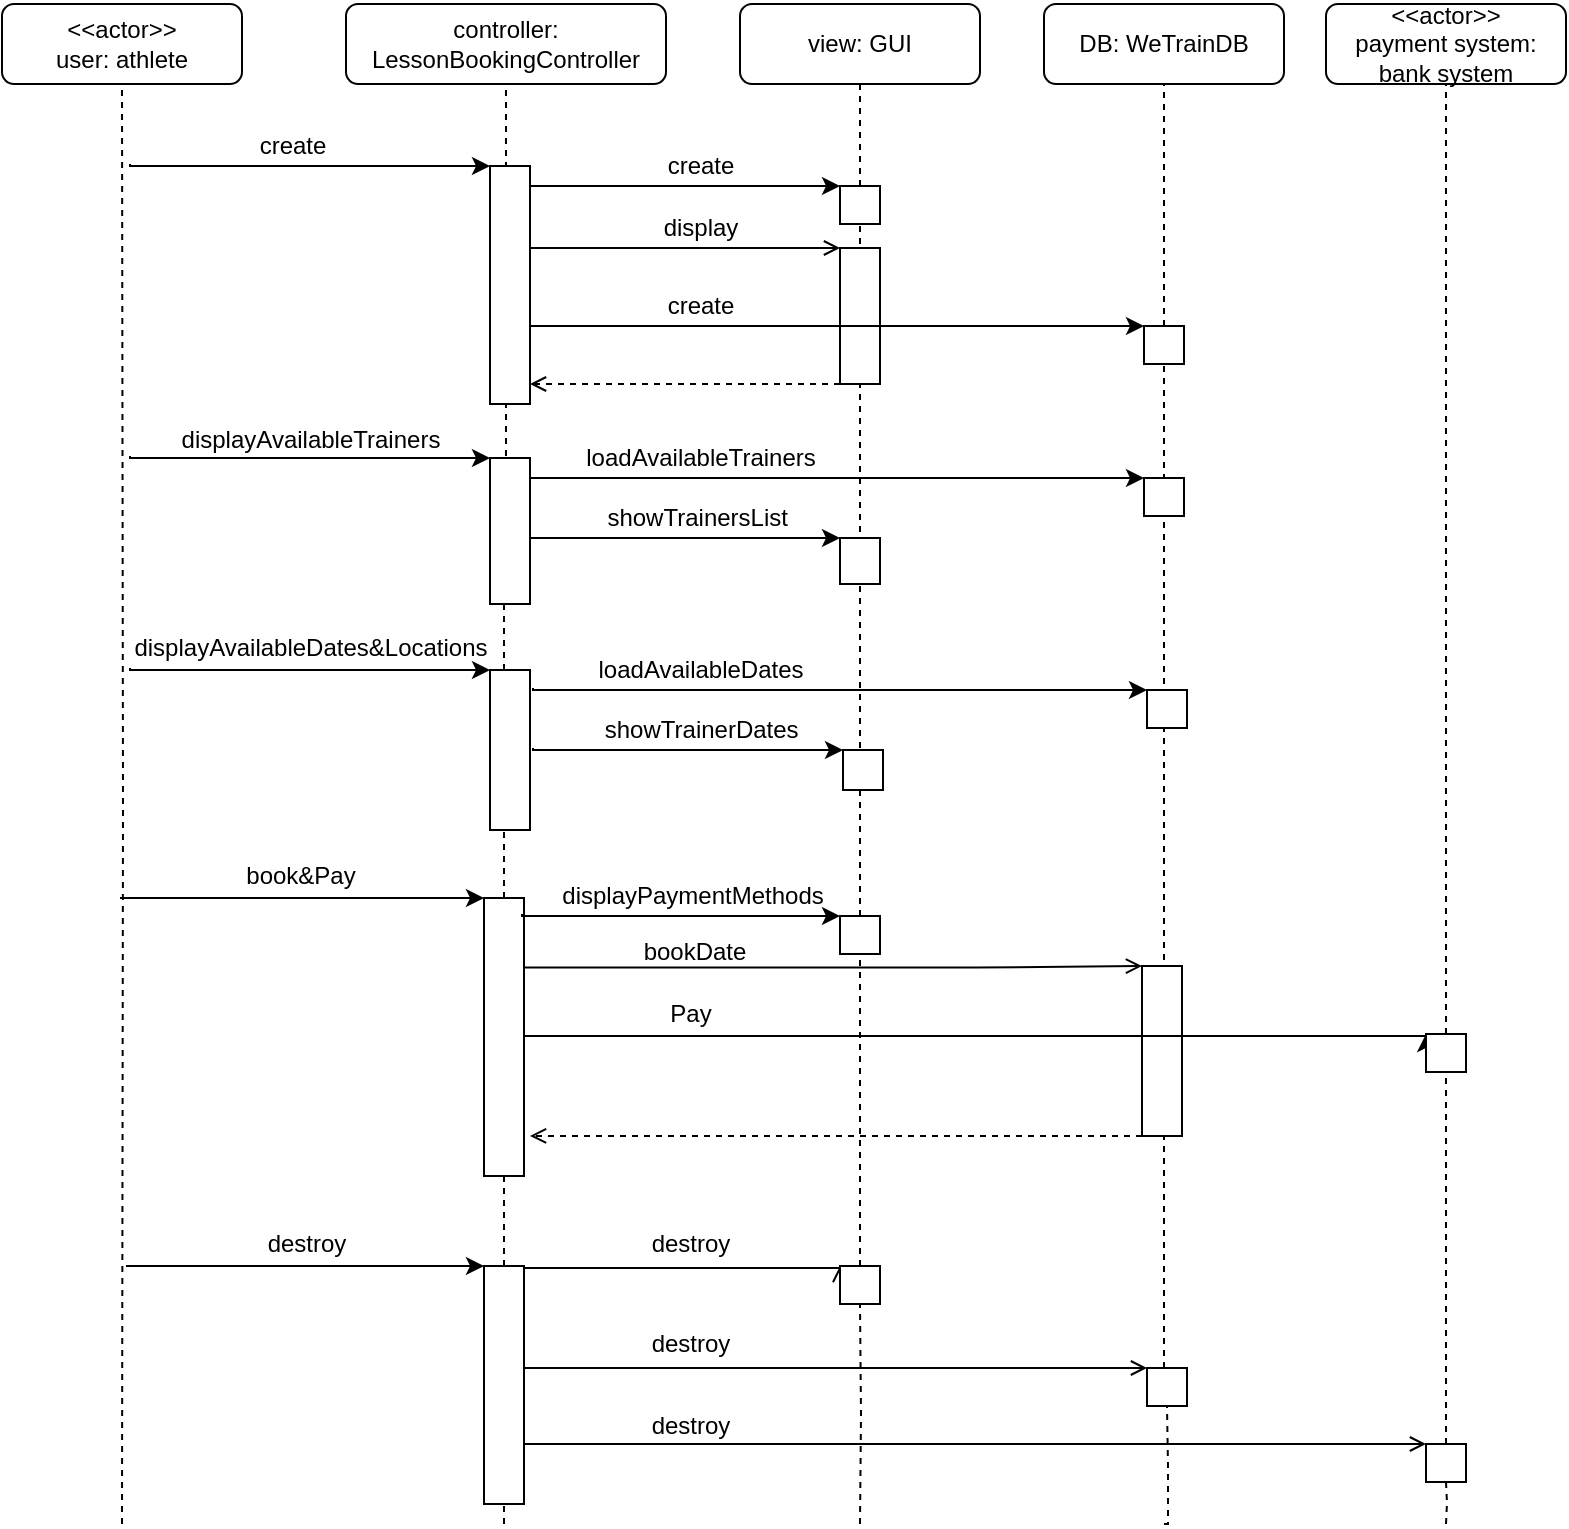 <mxfile version="15.4.0" type="device"><diagram id="8933UfHzjAzKX4I9wWrO" name="Pagina-1"><mxGraphModel dx="1024" dy="584" grid="1" gridSize="10" guides="1" tooltips="1" connect="1" arrows="1" fold="1" page="1" pageScale="1" pageWidth="827" pageHeight="1169" math="0" shadow="0"><root><mxCell id="0"/><mxCell id="1" parent="0"/><mxCell id="4rA0GOmqrqxiuNnikl1O-2" value="&amp;lt;&amp;lt;actor&amp;gt;&amp;gt;&lt;br&gt;user: athlete" style="rounded=1;whiteSpace=wrap;html=1;" parent="1" vertex="1"><mxGeometry x="16" y="40" width="120" height="40" as="geometry"/></mxCell><mxCell id="4rA0GOmqrqxiuNnikl1O-3" value="controller: LessonBookingController" style="rounded=1;whiteSpace=wrap;html=1;" parent="1" vertex="1"><mxGeometry x="188" y="40" width="160" height="40" as="geometry"/></mxCell><mxCell id="4rA0GOmqrqxiuNnikl1O-4" value="&amp;lt;&amp;lt;actor&amp;gt;&amp;gt;&lt;br&gt;payment system: bank system" style="rounded=1;whiteSpace=wrap;html=1;" parent="1" vertex="1"><mxGeometry x="678" y="40" width="120" height="40" as="geometry"/></mxCell><mxCell id="4rA0GOmqrqxiuNnikl1O-5" value="view: GUI" style="rounded=1;whiteSpace=wrap;html=1;" parent="1" vertex="1"><mxGeometry x="385" y="40" width="120" height="40" as="geometry"/></mxCell><mxCell id="4rA0GOmqrqxiuNnikl1O-7" value="" style="endArrow=none;dashed=1;html=1;rounded=0;edgeStyle=orthogonalEdgeStyle;entryX=0.5;entryY=1;entryDx=0;entryDy=0;startArrow=none;" parent="1" target="4rA0GOmqrqxiuNnikl1O-2" edge="1"><mxGeometry width="50" height="50" relative="1" as="geometry"><mxPoint x="76" y="800" as="sourcePoint"/><mxPoint x="75.5" y="90" as="targetPoint"/><Array as="points"/></mxGeometry></mxCell><mxCell id="4rA0GOmqrqxiuNnikl1O-8" value="" style="endArrow=none;dashed=1;html=1;rounded=0;edgeStyle=orthogonalEdgeStyle;entryX=0.5;entryY=1;entryDx=0;entryDy=0;startArrow=none;" parent="1" target="4rA0GOmqrqxiuNnikl1O-3" edge="1" source="NZ2KXml5l7nCxh469zII-40"><mxGeometry width="50" height="50" relative="1" as="geometry"><mxPoint x="267.5" y="670" as="sourcePoint"/><mxPoint x="268" y="80" as="targetPoint"/><Array as="points"/></mxGeometry></mxCell><mxCell id="4rA0GOmqrqxiuNnikl1O-10" value="" style="endArrow=none;dashed=1;html=1;rounded=0;edgeStyle=orthogonalEdgeStyle;entryX=0.5;entryY=1;entryDx=0;entryDy=0;startArrow=none;" parent="1" target="4rA0GOmqrqxiuNnikl1O-5" edge="1" source="NZ2KXml5l7nCxh469zII-8"><mxGeometry width="50" height="50" relative="1" as="geometry"><mxPoint x="445" y="670" as="sourcePoint"/><mxPoint x="445.5" y="100" as="targetPoint"/><Array as="points"/></mxGeometry></mxCell><mxCell id="4rA0GOmqrqxiuNnikl1O-11" value="" style="endArrow=none;dashed=1;html=1;rounded=0;edgeStyle=orthogonalEdgeStyle;entryX=0.5;entryY=1;entryDx=0;entryDy=0;startArrow=none;" parent="1" target="4rA0GOmqrqxiuNnikl1O-4" edge="1" source="NZ2KXml5l7nCxh469zII-54"><mxGeometry width="50" height="50" relative="1" as="geometry"><mxPoint x="738" y="680" as="sourcePoint"/><mxPoint x="733.5" y="90" as="targetPoint"/><Array as="points"/></mxGeometry></mxCell><mxCell id="NZ2KXml5l7nCxh469zII-1" value="DB: WeTrainDB" style="rounded=1;whiteSpace=wrap;html=1;" vertex="1" parent="1"><mxGeometry x="537" y="40" width="120" height="40" as="geometry"/></mxCell><mxCell id="NZ2KXml5l7nCxh469zII-2" value="" style="endArrow=none;dashed=1;html=1;rounded=0;edgeStyle=orthogonalEdgeStyle;entryX=0.5;entryY=1;entryDx=0;entryDy=0;startArrow=none;" edge="1" parent="1" source="NZ2KXml5l7nCxh469zII-15" target="NZ2KXml5l7nCxh469zII-1"><mxGeometry width="50" height="50" relative="1" as="geometry"><mxPoint x="596.5" y="680" as="sourcePoint"/><mxPoint x="596.5" y="90" as="targetPoint"/><Array as="points"/></mxGeometry></mxCell><mxCell id="NZ2KXml5l7nCxh469zII-3" value="" style="endArrow=classic;html=1;rounded=0;edgeStyle=orthogonalEdgeStyle;entryX=0;entryY=0;entryDx=0;entryDy=0;" edge="1" parent="1" target="NZ2KXml5l7nCxh469zII-4"><mxGeometry width="50" height="50" relative="1" as="geometry"><mxPoint x="80" y="121" as="sourcePoint"/><mxPoint x="250" y="120" as="targetPoint"/><Array as="points"><mxPoint x="80" y="120"/><mxPoint x="80" y="121"/></Array></mxGeometry></mxCell><mxCell id="NZ2KXml5l7nCxh469zII-4" value="" style="rounded=0;whiteSpace=wrap;html=1;" vertex="1" parent="1"><mxGeometry x="260" y="121" width="20" height="119" as="geometry"/></mxCell><mxCell id="NZ2KXml5l7nCxh469zII-5" value="create" style="text;html=1;align=center;verticalAlign=middle;resizable=0;points=[];autosize=1;strokeColor=none;fillColor=none;" vertex="1" parent="1"><mxGeometry x="136" y="101" width="50" height="20" as="geometry"/></mxCell><mxCell id="NZ2KXml5l7nCxh469zII-6" value="" style="endArrow=classic;html=1;rounded=0;edgeStyle=orthogonalEdgeStyle;entryX=0;entryY=0;entryDx=0;entryDy=0;" edge="1" parent="1" target="NZ2KXml5l7nCxh469zII-8"><mxGeometry width="50" height="50" relative="1" as="geometry"><mxPoint x="280" y="130" as="sourcePoint"/><mxPoint x="430" y="131" as="targetPoint"/><Array as="points"><mxPoint x="280" y="131"/></Array></mxGeometry></mxCell><mxCell id="NZ2KXml5l7nCxh469zII-7" value="create" style="text;html=1;align=center;verticalAlign=middle;resizable=0;points=[];autosize=1;strokeColor=none;fillColor=none;" vertex="1" parent="1"><mxGeometry x="340" y="111" width="50" height="20" as="geometry"/></mxCell><mxCell id="NZ2KXml5l7nCxh469zII-8" value="" style="rounded=0;whiteSpace=wrap;html=1;" vertex="1" parent="1"><mxGeometry x="435" y="131" width="20" height="19" as="geometry"/></mxCell><mxCell id="NZ2KXml5l7nCxh469zII-9" value="" style="endArrow=none;dashed=1;html=1;rounded=0;edgeStyle=orthogonalEdgeStyle;entryX=0.5;entryY=1;entryDx=0;entryDy=0;startArrow=none;" edge="1" parent="1" source="NZ2KXml5l7nCxh469zII-44" target="NZ2KXml5l7nCxh469zII-8"><mxGeometry width="50" height="50" relative="1" as="geometry"><mxPoint x="445" y="670" as="sourcePoint"/><mxPoint x="445" y="80" as="targetPoint"/><Array as="points"/></mxGeometry></mxCell><mxCell id="NZ2KXml5l7nCxh469zII-10" value="" style="endArrow=open;html=1;rounded=0;edgeStyle=orthogonalEdgeStyle;entryX=0;entryY=0;entryDx=0;entryDy=0;endFill=0;" edge="1" parent="1" target="NZ2KXml5l7nCxh469zII-12"><mxGeometry width="50" height="50" relative="1" as="geometry"><mxPoint x="280" y="161" as="sourcePoint"/><mxPoint x="430" y="162" as="targetPoint"/><Array as="points"><mxPoint x="280" y="162"/></Array></mxGeometry></mxCell><mxCell id="NZ2KXml5l7nCxh469zII-11" value="display" style="text;html=1;align=center;verticalAlign=middle;resizable=0;points=[];autosize=1;strokeColor=none;fillColor=none;" vertex="1" parent="1"><mxGeometry x="340" y="142" width="50" height="20" as="geometry"/></mxCell><mxCell id="NZ2KXml5l7nCxh469zII-36" style="edgeStyle=orthogonalEdgeStyle;rounded=0;orthogonalLoop=1;jettySize=auto;html=1;exitX=0;exitY=1;exitDx=0;exitDy=0;endArrow=open;endFill=0;dashed=1;" edge="1" parent="1" source="NZ2KXml5l7nCxh469zII-12"><mxGeometry relative="1" as="geometry"><mxPoint x="280" y="230" as="targetPoint"/><Array as="points"><mxPoint x="360" y="230"/><mxPoint x="360" y="230"/></Array></mxGeometry></mxCell><mxCell id="NZ2KXml5l7nCxh469zII-12" value="" style="rounded=0;whiteSpace=wrap;html=1;" vertex="1" parent="1"><mxGeometry x="435" y="162" width="20" height="68" as="geometry"/></mxCell><mxCell id="NZ2KXml5l7nCxh469zII-13" value="" style="endArrow=classic;html=1;rounded=0;edgeStyle=orthogonalEdgeStyle;entryX=0;entryY=0;entryDx=0;entryDy=0;" edge="1" parent="1" target="NZ2KXml5l7nCxh469zII-15"><mxGeometry width="50" height="50" relative="1" as="geometry"><mxPoint x="280" y="200" as="sourcePoint"/><mxPoint x="580" y="201" as="targetPoint"/><Array as="points"><mxPoint x="280" y="201"/></Array></mxGeometry></mxCell><mxCell id="NZ2KXml5l7nCxh469zII-14" value="create" style="text;html=1;align=center;verticalAlign=middle;resizable=0;points=[];autosize=1;strokeColor=none;fillColor=none;" vertex="1" parent="1"><mxGeometry x="340" y="181" width="50" height="20" as="geometry"/></mxCell><mxCell id="NZ2KXml5l7nCxh469zII-15" value="" style="rounded=0;whiteSpace=wrap;html=1;" vertex="1" parent="1"><mxGeometry x="587" y="201" width="20" height="19" as="geometry"/></mxCell><mxCell id="NZ2KXml5l7nCxh469zII-16" value="" style="endArrow=none;dashed=1;html=1;rounded=0;edgeStyle=orthogonalEdgeStyle;entryX=0.5;entryY=1;entryDx=0;entryDy=0;startArrow=none;" edge="1" parent="1" source="NZ2KXml5l7nCxh469zII-68" target="NZ2KXml5l7nCxh469zII-15"><mxGeometry width="50" height="50" relative="1" as="geometry"><mxPoint x="597" y="800" as="sourcePoint"/><mxPoint x="597" y="80" as="targetPoint"/><Array as="points"><mxPoint x="597" y="480"/><mxPoint x="597" y="480"/></Array></mxGeometry></mxCell><mxCell id="NZ2KXml5l7nCxh469zII-17" value="" style="endArrow=classic;html=1;rounded=0;edgeStyle=orthogonalEdgeStyle;entryX=0;entryY=0;entryDx=0;entryDy=0;" edge="1" parent="1"><mxGeometry width="50" height="50" relative="1" as="geometry"><mxPoint x="80" y="267" as="sourcePoint"/><mxPoint x="260" y="267" as="targetPoint"/><Array as="points"><mxPoint x="80" y="266"/><mxPoint x="80" y="267"/></Array></mxGeometry></mxCell><mxCell id="NZ2KXml5l7nCxh469zII-18" value="displayAvailableTrainers" style="text;html=1;align=center;verticalAlign=middle;resizable=0;points=[];autosize=1;strokeColor=none;fillColor=none;" vertex="1" parent="1"><mxGeometry x="95" y="248" width="150" height="20" as="geometry"/></mxCell><mxCell id="NZ2KXml5l7nCxh469zII-19" value="" style="rounded=0;whiteSpace=wrap;html=1;" vertex="1" parent="1"><mxGeometry x="260" y="267" width="20" height="73" as="geometry"/></mxCell><mxCell id="NZ2KXml5l7nCxh469zII-20" value="" style="endArrow=classic;html=1;rounded=0;edgeStyle=orthogonalEdgeStyle;entryX=0;entryY=0;entryDx=0;entryDy=0;" edge="1" parent="1" target="NZ2KXml5l7nCxh469zII-22"><mxGeometry width="50" height="50" relative="1" as="geometry"><mxPoint x="280" y="276" as="sourcePoint"/><mxPoint x="580" y="277" as="targetPoint"/><Array as="points"><mxPoint x="280" y="277"/></Array></mxGeometry></mxCell><mxCell id="NZ2KXml5l7nCxh469zII-21" value="loadAvailableTrainers" style="text;html=1;align=center;verticalAlign=middle;resizable=0;points=[];autosize=1;strokeColor=none;fillColor=none;" vertex="1" parent="1"><mxGeometry x="300" y="257" width="130" height="20" as="geometry"/></mxCell><mxCell id="NZ2KXml5l7nCxh469zII-22" value="" style="rounded=0;whiteSpace=wrap;html=1;" vertex="1" parent="1"><mxGeometry x="587" y="277" width="20" height="19" as="geometry"/></mxCell><mxCell id="NZ2KXml5l7nCxh469zII-23" value="" style="endArrow=classic;html=1;rounded=0;edgeStyle=orthogonalEdgeStyle;entryX=0;entryY=0;entryDx=0;entryDy=0;endFill=1;" edge="1" parent="1" target="NZ2KXml5l7nCxh469zII-25"><mxGeometry width="50" height="50" relative="1" as="geometry"><mxPoint x="280" y="306" as="sourcePoint"/><mxPoint x="430" y="307" as="targetPoint"/><Array as="points"><mxPoint x="280" y="307"/></Array></mxGeometry></mxCell><mxCell id="NZ2KXml5l7nCxh469zII-24" value="showTrainersList&amp;nbsp;" style="text;html=1;align=center;verticalAlign=middle;resizable=0;points=[];autosize=1;strokeColor=none;fillColor=none;" vertex="1" parent="1"><mxGeometry x="310" y="287" width="110" height="20" as="geometry"/></mxCell><mxCell id="NZ2KXml5l7nCxh469zII-25" value="" style="rounded=0;whiteSpace=wrap;html=1;" vertex="1" parent="1"><mxGeometry x="435" y="307" width="20" height="23" as="geometry"/></mxCell><mxCell id="NZ2KXml5l7nCxh469zII-26" value="" style="endArrow=classic;html=1;rounded=0;edgeStyle=orthogonalEdgeStyle;entryX=0;entryY=0;entryDx=0;entryDy=0;" edge="1" parent="1" target="NZ2KXml5l7nCxh469zII-28"><mxGeometry width="50" height="50" relative="1" as="geometry"><mxPoint x="80" y="373" as="sourcePoint"/><mxPoint x="260" y="373" as="targetPoint"/><Array as="points"><mxPoint x="80" y="372"/><mxPoint x="80" y="373"/></Array></mxGeometry></mxCell><mxCell id="NZ2KXml5l7nCxh469zII-27" value="displayAvailableDates&amp;amp;Locations" style="text;html=1;align=center;verticalAlign=middle;resizable=0;points=[];autosize=1;strokeColor=none;fillColor=none;" vertex="1" parent="1"><mxGeometry x="75" y="352" width="190" height="20" as="geometry"/></mxCell><mxCell id="NZ2KXml5l7nCxh469zII-28" value="" style="rounded=0;whiteSpace=wrap;html=1;" vertex="1" parent="1"><mxGeometry x="260" y="373" width="20" height="80" as="geometry"/></mxCell><mxCell id="NZ2KXml5l7nCxh469zII-29" value="" style="endArrow=classic;html=1;rounded=0;edgeStyle=orthogonalEdgeStyle;entryX=0;entryY=0;entryDx=0;entryDy=0;" edge="1" parent="1" target="NZ2KXml5l7nCxh469zII-31"><mxGeometry width="50" height="50" relative="1" as="geometry"><mxPoint x="281.5" y="382" as="sourcePoint"/><mxPoint x="581.5" y="383" as="targetPoint"/><Array as="points"><mxPoint x="281.5" y="383"/></Array></mxGeometry></mxCell><mxCell id="NZ2KXml5l7nCxh469zII-30" value="loadAvailableDates" style="text;html=1;align=center;verticalAlign=middle;resizable=0;points=[];autosize=1;strokeColor=none;fillColor=none;" vertex="1" parent="1"><mxGeometry x="305" y="363" width="120" height="20" as="geometry"/></mxCell><mxCell id="NZ2KXml5l7nCxh469zII-31" value="" style="rounded=0;whiteSpace=wrap;html=1;" vertex="1" parent="1"><mxGeometry x="588.5" y="383" width="20" height="19" as="geometry"/></mxCell><mxCell id="NZ2KXml5l7nCxh469zII-32" value="" style="endArrow=classic;html=1;rounded=0;edgeStyle=orthogonalEdgeStyle;entryX=0;entryY=0;entryDx=0;entryDy=0;endFill=1;" edge="1" parent="1" target="NZ2KXml5l7nCxh469zII-34"><mxGeometry width="50" height="50" relative="1" as="geometry"><mxPoint x="281.5" y="412" as="sourcePoint"/><mxPoint x="431.5" y="413" as="targetPoint"/><Array as="points"><mxPoint x="281.5" y="413"/></Array></mxGeometry></mxCell><mxCell id="NZ2KXml5l7nCxh469zII-33" value="showTrainerDates&amp;nbsp;" style="text;html=1;align=center;verticalAlign=middle;resizable=0;points=[];autosize=1;strokeColor=none;fillColor=none;" vertex="1" parent="1"><mxGeometry x="306.5" y="393" width="120" height="20" as="geometry"/></mxCell><mxCell id="NZ2KXml5l7nCxh469zII-34" value="" style="rounded=0;whiteSpace=wrap;html=1;" vertex="1" parent="1"><mxGeometry x="436.5" y="413" width="20" height="20" as="geometry"/></mxCell><mxCell id="NZ2KXml5l7nCxh469zII-38" value="" style="endArrow=classic;html=1;rounded=0;edgeStyle=orthogonalEdgeStyle;entryX=0;entryY=0;entryDx=0;entryDy=0;" edge="1" parent="1" target="NZ2KXml5l7nCxh469zII-40"><mxGeometry width="50" height="50" relative="1" as="geometry"><mxPoint x="75" y="487" as="sourcePoint"/><mxPoint x="255" y="487" as="targetPoint"/><Array as="points"><mxPoint x="240" y="487"/><mxPoint x="240" y="487"/></Array></mxGeometry></mxCell><mxCell id="NZ2KXml5l7nCxh469zII-39" value="book&amp;amp;Pay" style="text;html=1;align=center;verticalAlign=middle;resizable=0;points=[];autosize=1;strokeColor=none;fillColor=none;" vertex="1" parent="1"><mxGeometry x="130" y="466" width="70" height="20" as="geometry"/></mxCell><mxCell id="NZ2KXml5l7nCxh469zII-46" style="edgeStyle=orthogonalEdgeStyle;rounded=0;orthogonalLoop=1;jettySize=auto;html=1;exitX=1;exitY=0.25;exitDx=0;exitDy=0;endArrow=open;endFill=0;entryX=0;entryY=0;entryDx=0;entryDy=0;" edge="1" parent="1" source="NZ2KXml5l7nCxh469zII-40" target="NZ2KXml5l7nCxh469zII-47"><mxGeometry relative="1" as="geometry"><mxPoint x="730" y="522" as="targetPoint"/><Array as="points"><mxPoint x="503" y="522"/></Array></mxGeometry></mxCell><mxCell id="NZ2KXml5l7nCxh469zII-40" value="" style="rounded=0;whiteSpace=wrap;html=1;" vertex="1" parent="1"><mxGeometry x="257" y="487" width="20" height="139" as="geometry"/></mxCell><mxCell id="NZ2KXml5l7nCxh469zII-41" value="" style="endArrow=none;dashed=1;html=1;rounded=0;edgeStyle=orthogonalEdgeStyle;entryX=0.5;entryY=1;entryDx=0;entryDy=0;startArrow=none;" edge="1" parent="1" source="NZ2KXml5l7nCxh469zII-61" target="NZ2KXml5l7nCxh469zII-40"><mxGeometry width="50" height="50" relative="1" as="geometry"><mxPoint x="267" y="800" as="sourcePoint"/><mxPoint x="268" y="80" as="targetPoint"/><Array as="points"/></mxGeometry></mxCell><mxCell id="NZ2KXml5l7nCxh469zII-42" value="" style="endArrow=classic;html=1;rounded=0;edgeStyle=orthogonalEdgeStyle;entryX=0;entryY=0;entryDx=0;entryDy=0;" edge="1" parent="1" target="NZ2KXml5l7nCxh469zII-44"><mxGeometry width="50" height="50" relative="1" as="geometry"><mxPoint x="276" y="495" as="sourcePoint"/><mxPoint x="431" y="496" as="targetPoint"/><Array as="points"><mxPoint x="276" y="496"/></Array></mxGeometry></mxCell><mxCell id="NZ2KXml5l7nCxh469zII-43" value="displayPaymentMethods" style="text;html=1;align=center;verticalAlign=middle;resizable=0;points=[];autosize=1;strokeColor=none;fillColor=none;" vertex="1" parent="1"><mxGeometry x="286" y="476" width="150" height="20" as="geometry"/></mxCell><mxCell id="NZ2KXml5l7nCxh469zII-44" value="" style="rounded=0;whiteSpace=wrap;html=1;" vertex="1" parent="1"><mxGeometry x="435" y="496" width="20" height="19" as="geometry"/></mxCell><mxCell id="NZ2KXml5l7nCxh469zII-45" value="" style="endArrow=none;dashed=1;html=1;rounded=0;edgeStyle=orthogonalEdgeStyle;entryX=0.5;entryY=1;entryDx=0;entryDy=0;startArrow=none;" edge="1" parent="1" source="NZ2KXml5l7nCxh469zII-64" target="NZ2KXml5l7nCxh469zII-44"><mxGeometry width="50" height="50" relative="1" as="geometry"><mxPoint x="445" y="800" as="sourcePoint"/><mxPoint x="445" y="150" as="targetPoint"/><Array as="points"/></mxGeometry></mxCell><mxCell id="NZ2KXml5l7nCxh469zII-47" value="" style="rounded=0;whiteSpace=wrap;html=1;" vertex="1" parent="1"><mxGeometry x="586" y="521" width="20" height="85" as="geometry"/></mxCell><mxCell id="NZ2KXml5l7nCxh469zII-50" value="bookDate" style="text;html=1;align=center;verticalAlign=middle;resizable=0;points=[];autosize=1;strokeColor=none;fillColor=none;" vertex="1" parent="1"><mxGeometry x="327" y="504" width="70" height="20" as="geometry"/></mxCell><mxCell id="NZ2KXml5l7nCxh469zII-53" value="" style="endArrow=classic;html=1;rounded=0;edgeStyle=orthogonalEdgeStyle;entryX=0;entryY=0;entryDx=0;entryDy=0;" edge="1" parent="1" target="NZ2KXml5l7nCxh469zII-54"><mxGeometry width="50" height="50" relative="1" as="geometry"><mxPoint x="277" y="556" as="sourcePoint"/><mxPoint x="720" y="557" as="targetPoint"/><Array as="points"><mxPoint x="728" y="556"/></Array></mxGeometry></mxCell><mxCell id="NZ2KXml5l7nCxh469zII-54" value="" style="rounded=0;whiteSpace=wrap;html=1;" vertex="1" parent="1"><mxGeometry x="728" y="555" width="20" height="19" as="geometry"/></mxCell><mxCell id="NZ2KXml5l7nCxh469zII-55" value="" style="endArrow=none;dashed=1;html=1;rounded=0;edgeStyle=orthogonalEdgeStyle;entryX=0.5;entryY=1;entryDx=0;entryDy=0;startArrow=none;" edge="1" parent="1" source="NZ2KXml5l7nCxh469zII-73" target="NZ2KXml5l7nCxh469zII-54"><mxGeometry width="50" height="50" relative="1" as="geometry"><mxPoint x="738" y="800" as="sourcePoint"/><mxPoint x="738" y="80" as="targetPoint"/><Array as="points"/></mxGeometry></mxCell><mxCell id="NZ2KXml5l7nCxh469zII-57" value="Pay" style="text;html=1;align=center;verticalAlign=middle;resizable=0;points=[];autosize=1;strokeColor=none;fillColor=none;" vertex="1" parent="1"><mxGeometry x="340" y="535" width="40" height="20" as="geometry"/></mxCell><mxCell id="NZ2KXml5l7nCxh469zII-58" style="edgeStyle=orthogonalEdgeStyle;rounded=0;orthogonalLoop=1;jettySize=auto;html=1;exitX=0;exitY=1;exitDx=0;exitDy=0;endArrow=open;endFill=0;dashed=1;entryX=1.15;entryY=0.856;entryDx=0;entryDy=0;entryPerimeter=0;" edge="1" parent="1" source="NZ2KXml5l7nCxh469zII-47" target="NZ2KXml5l7nCxh469zII-40"><mxGeometry relative="1" as="geometry"><mxPoint x="430" y="606" as="targetPoint"/><mxPoint x="585" y="606" as="sourcePoint"/><Array as="points"><mxPoint x="530" y="606"/><mxPoint x="530" y="606"/></Array></mxGeometry></mxCell><mxCell id="NZ2KXml5l7nCxh469zII-59" value="" style="endArrow=classic;html=1;rounded=0;edgeStyle=orthogonalEdgeStyle;entryX=0;entryY=0;entryDx=0;entryDy=0;" edge="1" parent="1" target="NZ2KXml5l7nCxh469zII-61"><mxGeometry width="50" height="50" relative="1" as="geometry"><mxPoint x="78" y="671" as="sourcePoint"/><mxPoint x="260" y="671" as="targetPoint"/><Array as="points"><mxPoint x="243" y="671"/></Array></mxGeometry></mxCell><mxCell id="NZ2KXml5l7nCxh469zII-60" value="destroy" style="text;html=1;align=center;verticalAlign=middle;resizable=0;points=[];autosize=1;strokeColor=none;fillColor=none;" vertex="1" parent="1"><mxGeometry x="143" y="650" width="50" height="20" as="geometry"/></mxCell><mxCell id="NZ2KXml5l7nCxh469zII-61" value="" style="rounded=0;whiteSpace=wrap;html=1;" vertex="1" parent="1"><mxGeometry x="257" y="671" width="20" height="119" as="geometry"/></mxCell><mxCell id="NZ2KXml5l7nCxh469zII-62" value="" style="endArrow=none;dashed=1;html=1;rounded=0;edgeStyle=orthogonalEdgeStyle;entryX=0.5;entryY=1;entryDx=0;entryDy=0;" edge="1" parent="1" target="NZ2KXml5l7nCxh469zII-61"><mxGeometry width="50" height="50" relative="1" as="geometry"><mxPoint x="267" y="800" as="sourcePoint"/><mxPoint x="267" y="610" as="targetPoint"/><Array as="points"/></mxGeometry></mxCell><mxCell id="NZ2KXml5l7nCxh469zII-63" value="" style="endArrow=open;html=1;rounded=0;edgeStyle=orthogonalEdgeStyle;entryX=0;entryY=0;entryDx=0;entryDy=0;endFill=0;" edge="1" parent="1" target="NZ2KXml5l7nCxh469zII-64"><mxGeometry width="50" height="50" relative="1" as="geometry"><mxPoint x="277" y="671" as="sourcePoint"/><mxPoint x="432" y="672" as="targetPoint"/><Array as="points"><mxPoint x="277" y="672"/><mxPoint x="435" y="672"/></Array></mxGeometry></mxCell><mxCell id="NZ2KXml5l7nCxh469zII-64" value="" style="rounded=0;whiteSpace=wrap;html=1;" vertex="1" parent="1"><mxGeometry x="435" y="671" width="20" height="19" as="geometry"/></mxCell><mxCell id="NZ2KXml5l7nCxh469zII-65" value="" style="endArrow=none;dashed=1;html=1;rounded=0;edgeStyle=orthogonalEdgeStyle;entryX=0.5;entryY=1;entryDx=0;entryDy=0;" edge="1" parent="1" target="NZ2KXml5l7nCxh469zII-64"><mxGeometry width="50" height="50" relative="1" as="geometry"><mxPoint x="445" y="800" as="sourcePoint"/><mxPoint x="445" y="499" as="targetPoint"/><Array as="points"/></mxGeometry></mxCell><mxCell id="NZ2KXml5l7nCxh469zII-66" value="destroy" style="text;html=1;align=center;verticalAlign=middle;resizable=0;points=[];autosize=1;strokeColor=none;fillColor=none;" vertex="1" parent="1"><mxGeometry x="335" y="650" width="50" height="20" as="geometry"/></mxCell><mxCell id="NZ2KXml5l7nCxh469zII-67" value="" style="endArrow=open;html=1;rounded=0;edgeStyle=orthogonalEdgeStyle;entryX=0;entryY=0;entryDx=0;entryDy=0;endFill=0;" edge="1" parent="1" target="NZ2KXml5l7nCxh469zII-68"><mxGeometry width="50" height="50" relative="1" as="geometry"><mxPoint x="277" y="721" as="sourcePoint"/><mxPoint x="432" y="722" as="targetPoint"/><Array as="points"><mxPoint x="277" y="722"/><mxPoint x="435" y="722"/></Array></mxGeometry></mxCell><mxCell id="NZ2KXml5l7nCxh469zII-69" value="destroy" style="text;html=1;align=center;verticalAlign=middle;resizable=0;points=[];autosize=1;strokeColor=none;fillColor=none;" vertex="1" parent="1"><mxGeometry x="335" y="700" width="50" height="20" as="geometry"/></mxCell><mxCell id="NZ2KXml5l7nCxh469zII-68" value="" style="rounded=0;whiteSpace=wrap;html=1;" vertex="1" parent="1"><mxGeometry x="588.5" y="722" width="20" height="19" as="geometry"/></mxCell><mxCell id="NZ2KXml5l7nCxh469zII-71" value="" style="endArrow=none;dashed=1;html=1;rounded=0;edgeStyle=orthogonalEdgeStyle;entryX=0.5;entryY=1;entryDx=0;entryDy=0;" edge="1" parent="1" target="NZ2KXml5l7nCxh469zII-68"><mxGeometry width="50" height="50" relative="1" as="geometry"><mxPoint x="597" y="800" as="sourcePoint"/><mxPoint x="597" y="220" as="targetPoint"/><Array as="points"><mxPoint x="599" y="800"/><mxPoint x="599" y="771"/></Array></mxGeometry></mxCell><mxCell id="NZ2KXml5l7nCxh469zII-72" value="" style="endArrow=open;html=1;rounded=0;edgeStyle=orthogonalEdgeStyle;entryX=0;entryY=0;entryDx=0;entryDy=0;endFill=0;" edge="1" parent="1" target="NZ2KXml5l7nCxh469zII-73"><mxGeometry width="50" height="50" relative="1" as="geometry"><mxPoint x="277" y="762" as="sourcePoint"/><mxPoint x="432" y="763" as="targetPoint"/><Array as="points"><mxPoint x="277" y="760"/></Array></mxGeometry></mxCell><mxCell id="NZ2KXml5l7nCxh469zII-74" value="destroy" style="text;html=1;align=center;verticalAlign=middle;resizable=0;points=[];autosize=1;strokeColor=none;fillColor=none;" vertex="1" parent="1"><mxGeometry x="335" y="741" width="50" height="20" as="geometry"/></mxCell><mxCell id="NZ2KXml5l7nCxh469zII-73" value="" style="rounded=0;whiteSpace=wrap;html=1;" vertex="1" parent="1"><mxGeometry x="728" y="760" width="20" height="19" as="geometry"/></mxCell><mxCell id="NZ2KXml5l7nCxh469zII-75" value="" style="endArrow=none;dashed=1;html=1;rounded=0;edgeStyle=orthogonalEdgeStyle;entryX=0.5;entryY=1;entryDx=0;entryDy=0;startArrow=none;" edge="1" parent="1" target="NZ2KXml5l7nCxh469zII-73"><mxGeometry width="50" height="50" relative="1" as="geometry"><mxPoint x="738" y="800" as="sourcePoint"/><mxPoint x="738" y="558" as="targetPoint"/><Array as="points"/></mxGeometry></mxCell></root></mxGraphModel></diagram></mxfile>